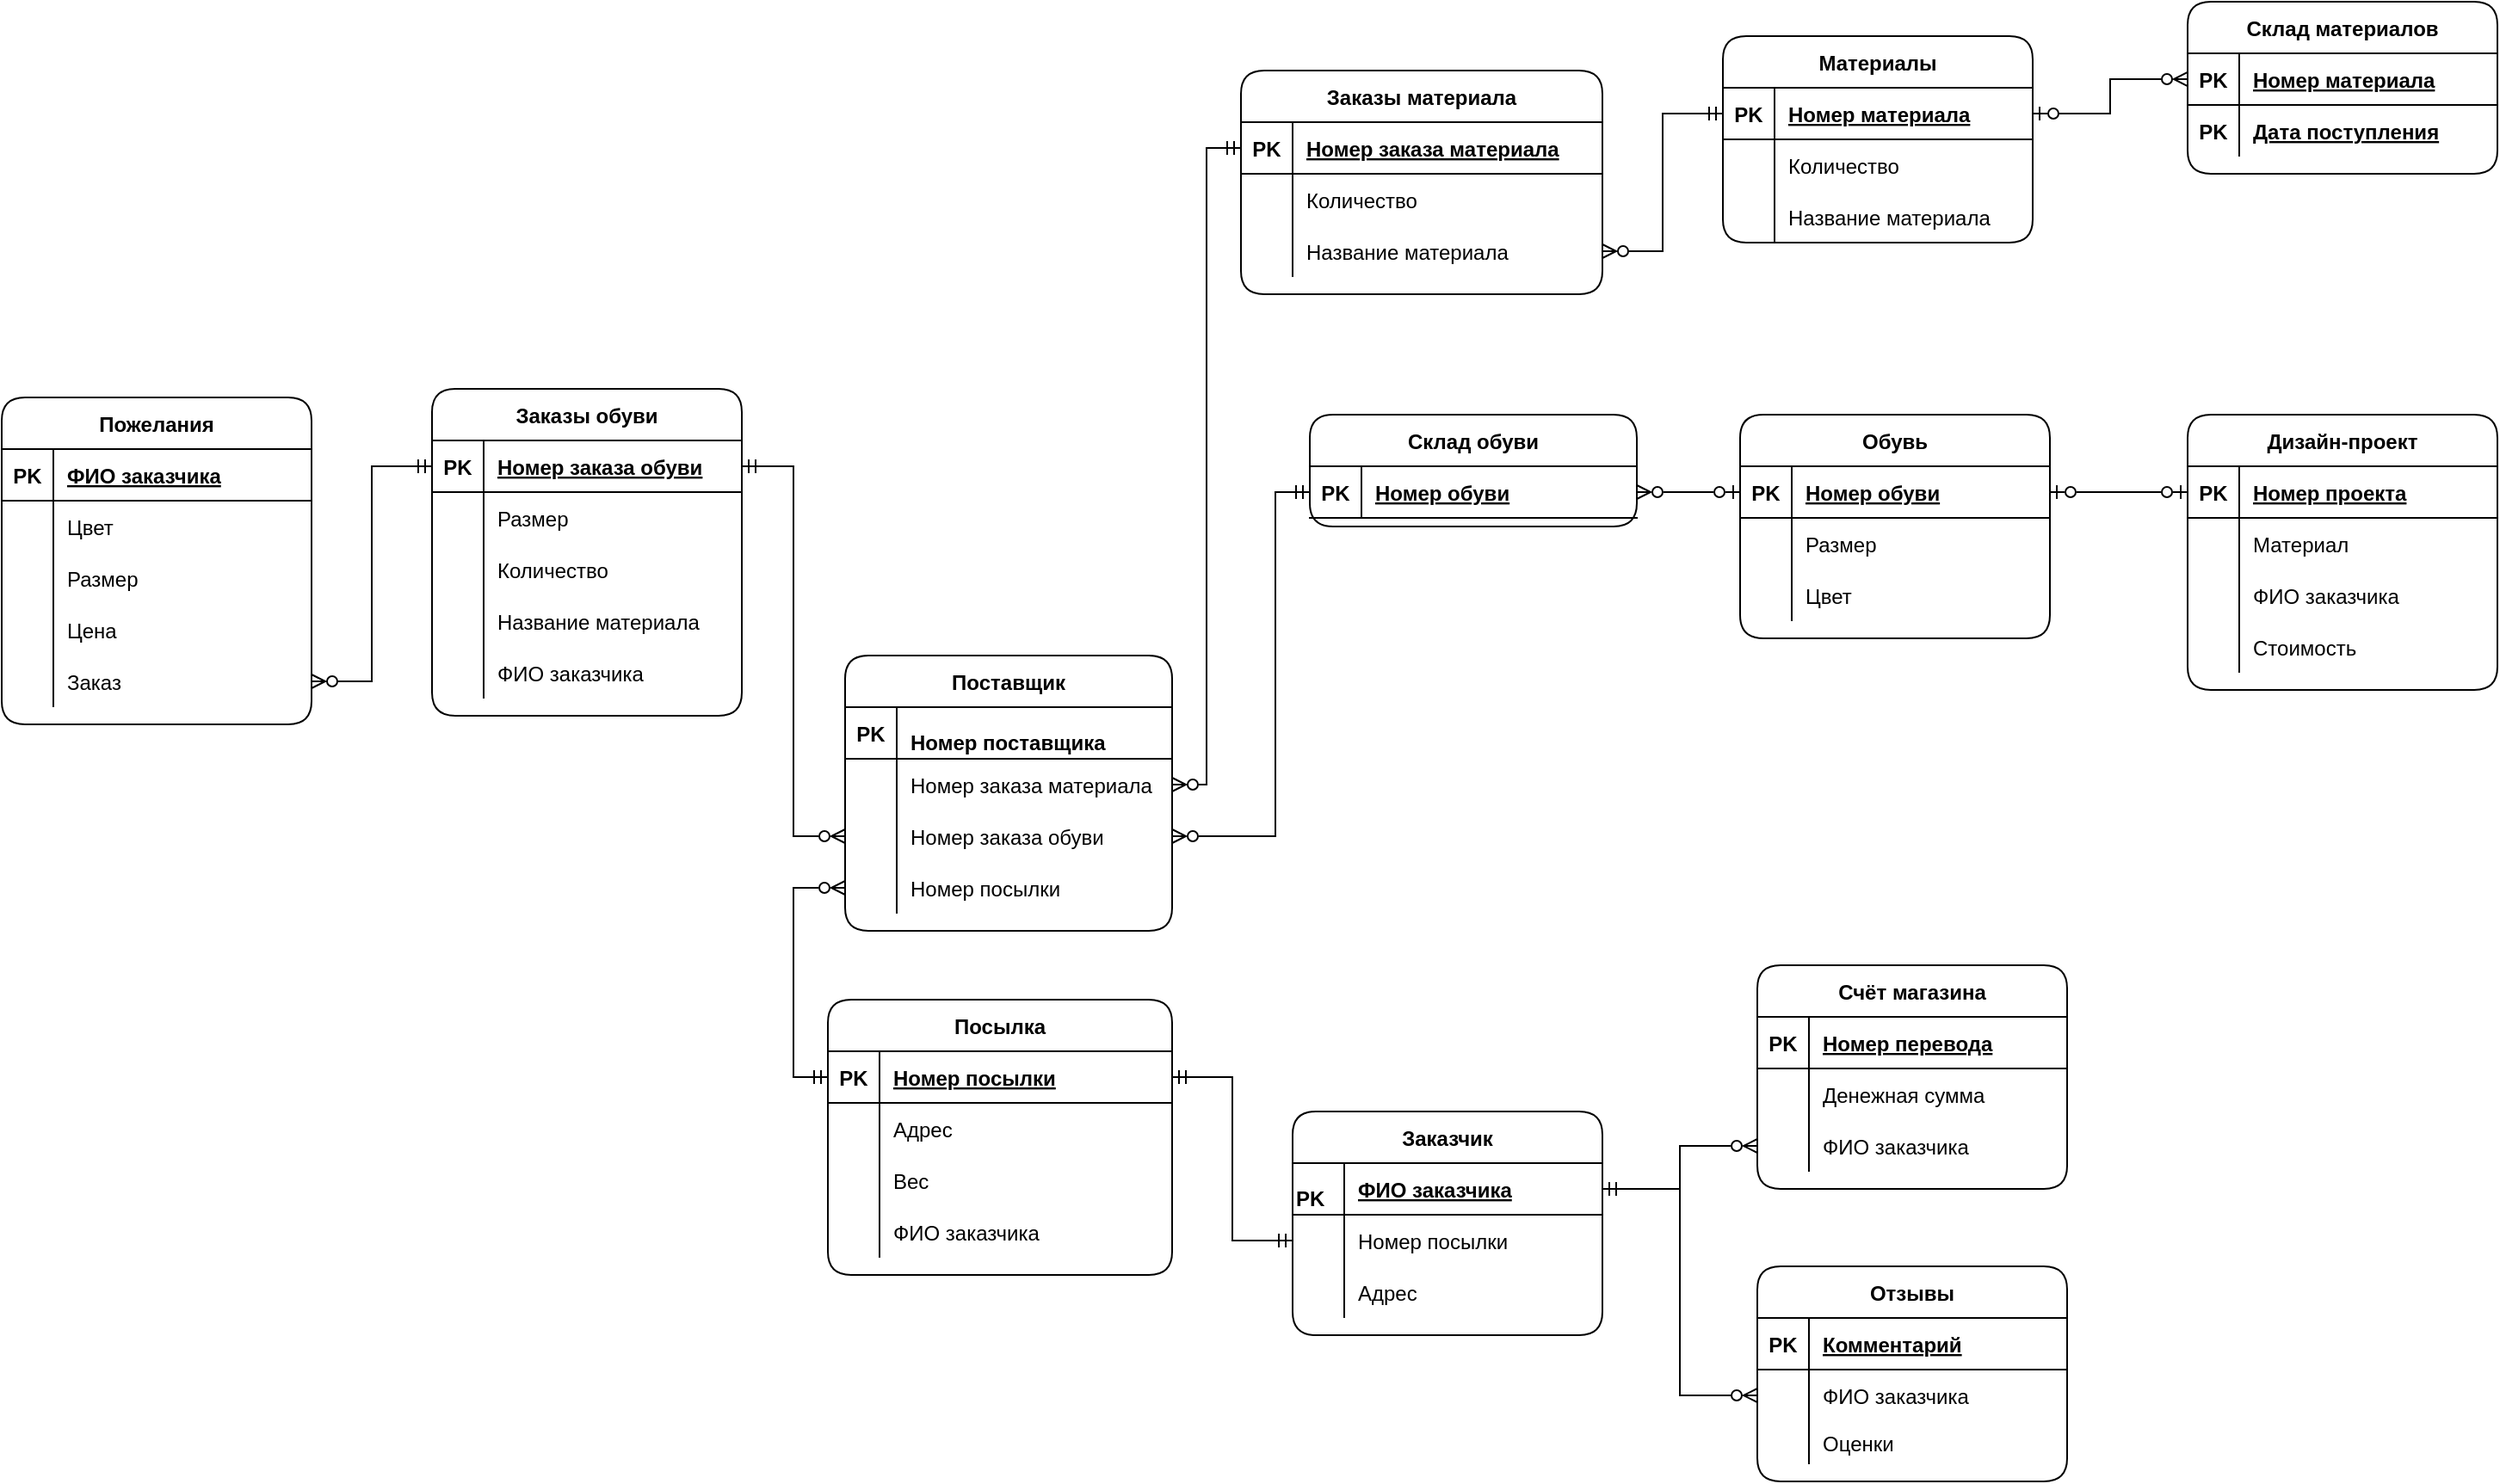 <mxfile version="15.7.4" type="github">
  <diagram id="2_hyimMtqdqwmG2e8jux" name="Page-1">
    <mxGraphModel dx="1912" dy="1047" grid="1" gridSize="10" guides="1" tooltips="1" connect="1" arrows="1" fold="1" page="1" pageScale="1" pageWidth="827" pageHeight="1169" math="0" shadow="0">
      <root>
        <mxCell id="0" />
        <mxCell id="1" parent="0" />
        <mxCell id="S8fBrJQ1_J5D7lt-XOQz-13" value="Заказы обуви" style="shape=table;startSize=30;container=1;collapsible=1;childLayout=tableLayout;fixedRows=1;rowLines=0;fontStyle=1;align=center;resizeLast=1;rounded=1;" parent="1" vertex="1">
          <mxGeometry x="-300" y="325" width="180" height="190" as="geometry" />
        </mxCell>
        <mxCell id="S8fBrJQ1_J5D7lt-XOQz-14" value="" style="shape=partialRectangle;collapsible=0;dropTarget=0;pointerEvents=0;fillColor=none;top=0;left=0;bottom=1;right=0;points=[[0,0.5],[1,0.5]];portConstraint=eastwest;" parent="S8fBrJQ1_J5D7lt-XOQz-13" vertex="1">
          <mxGeometry y="30" width="180" height="30" as="geometry" />
        </mxCell>
        <mxCell id="S8fBrJQ1_J5D7lt-XOQz-15" value="PK" style="shape=partialRectangle;connectable=0;fillColor=none;top=0;left=0;bottom=0;right=0;fontStyle=1;overflow=hidden;" parent="S8fBrJQ1_J5D7lt-XOQz-14" vertex="1">
          <mxGeometry width="30" height="30" as="geometry">
            <mxRectangle width="30" height="30" as="alternateBounds" />
          </mxGeometry>
        </mxCell>
        <mxCell id="S8fBrJQ1_J5D7lt-XOQz-16" value="Номер заказа обуви" style="shape=partialRectangle;connectable=0;fillColor=none;top=0;left=0;bottom=0;right=0;align=left;spacingLeft=6;fontStyle=5;overflow=hidden;" parent="S8fBrJQ1_J5D7lt-XOQz-14" vertex="1">
          <mxGeometry x="30" width="150" height="30" as="geometry">
            <mxRectangle width="150" height="30" as="alternateBounds" />
          </mxGeometry>
        </mxCell>
        <mxCell id="S8fBrJQ1_J5D7lt-XOQz-17" value="" style="shape=partialRectangle;collapsible=0;dropTarget=0;pointerEvents=0;fillColor=none;top=0;left=0;bottom=0;right=0;points=[[0,0.5],[1,0.5]];portConstraint=eastwest;" parent="S8fBrJQ1_J5D7lt-XOQz-13" vertex="1">
          <mxGeometry y="60" width="180" height="30" as="geometry" />
        </mxCell>
        <mxCell id="S8fBrJQ1_J5D7lt-XOQz-18" value="" style="shape=partialRectangle;connectable=0;fillColor=none;top=0;left=0;bottom=0;right=0;editable=1;overflow=hidden;" parent="S8fBrJQ1_J5D7lt-XOQz-17" vertex="1">
          <mxGeometry width="30" height="30" as="geometry">
            <mxRectangle width="30" height="30" as="alternateBounds" />
          </mxGeometry>
        </mxCell>
        <mxCell id="S8fBrJQ1_J5D7lt-XOQz-19" value="Размер" style="shape=partialRectangle;connectable=0;fillColor=none;top=0;left=0;bottom=0;right=0;align=left;spacingLeft=6;overflow=hidden;" parent="S8fBrJQ1_J5D7lt-XOQz-17" vertex="1">
          <mxGeometry x="30" width="150" height="30" as="geometry">
            <mxRectangle width="150" height="30" as="alternateBounds" />
          </mxGeometry>
        </mxCell>
        <mxCell id="S8fBrJQ1_J5D7lt-XOQz-20" value="" style="shape=partialRectangle;collapsible=0;dropTarget=0;pointerEvents=0;fillColor=none;top=0;left=0;bottom=0;right=0;points=[[0,0.5],[1,0.5]];portConstraint=eastwest;" parent="S8fBrJQ1_J5D7lt-XOQz-13" vertex="1">
          <mxGeometry y="90" width="180" height="30" as="geometry" />
        </mxCell>
        <mxCell id="S8fBrJQ1_J5D7lt-XOQz-21" value="" style="shape=partialRectangle;connectable=0;fillColor=none;top=0;left=0;bottom=0;right=0;editable=1;overflow=hidden;" parent="S8fBrJQ1_J5D7lt-XOQz-20" vertex="1">
          <mxGeometry width="30" height="30" as="geometry">
            <mxRectangle width="30" height="30" as="alternateBounds" />
          </mxGeometry>
        </mxCell>
        <mxCell id="S8fBrJQ1_J5D7lt-XOQz-22" value="Количество" style="shape=partialRectangle;connectable=0;fillColor=none;top=0;left=0;bottom=0;right=0;align=left;spacingLeft=6;overflow=hidden;" parent="S8fBrJQ1_J5D7lt-XOQz-20" vertex="1">
          <mxGeometry x="30" width="150" height="30" as="geometry">
            <mxRectangle width="150" height="30" as="alternateBounds" />
          </mxGeometry>
        </mxCell>
        <mxCell id="S8fBrJQ1_J5D7lt-XOQz-23" value="" style="shape=partialRectangle;collapsible=0;dropTarget=0;pointerEvents=0;fillColor=none;top=0;left=0;bottom=0;right=0;points=[[0,0.5],[1,0.5]];portConstraint=eastwest;" parent="S8fBrJQ1_J5D7lt-XOQz-13" vertex="1">
          <mxGeometry y="120" width="180" height="30" as="geometry" />
        </mxCell>
        <mxCell id="S8fBrJQ1_J5D7lt-XOQz-24" value="" style="shape=partialRectangle;connectable=0;fillColor=none;top=0;left=0;bottom=0;right=0;editable=1;overflow=hidden;" parent="S8fBrJQ1_J5D7lt-XOQz-23" vertex="1">
          <mxGeometry width="30" height="30" as="geometry">
            <mxRectangle width="30" height="30" as="alternateBounds" />
          </mxGeometry>
        </mxCell>
        <mxCell id="S8fBrJQ1_J5D7lt-XOQz-25" value="Название материала" style="shape=partialRectangle;connectable=0;fillColor=none;top=0;left=0;bottom=0;right=0;align=left;spacingLeft=6;overflow=hidden;" parent="S8fBrJQ1_J5D7lt-XOQz-23" vertex="1">
          <mxGeometry x="30" width="150" height="30" as="geometry">
            <mxRectangle width="150" height="30" as="alternateBounds" />
          </mxGeometry>
        </mxCell>
        <mxCell id="B98eK5s1FCZRmEkdKLVK-23" style="shape=partialRectangle;collapsible=0;dropTarget=0;pointerEvents=0;fillColor=none;top=0;left=0;bottom=0;right=0;points=[[0,0.5],[1,0.5]];portConstraint=eastwest;" parent="S8fBrJQ1_J5D7lt-XOQz-13" vertex="1">
          <mxGeometry y="150" width="180" height="30" as="geometry" />
        </mxCell>
        <mxCell id="B98eK5s1FCZRmEkdKLVK-24" style="shape=partialRectangle;connectable=0;fillColor=none;top=0;left=0;bottom=0;right=0;editable=1;overflow=hidden;" parent="B98eK5s1FCZRmEkdKLVK-23" vertex="1">
          <mxGeometry width="30" height="30" as="geometry">
            <mxRectangle width="30" height="30" as="alternateBounds" />
          </mxGeometry>
        </mxCell>
        <mxCell id="B98eK5s1FCZRmEkdKLVK-25" value="ФИО заказчика" style="shape=partialRectangle;connectable=0;fillColor=none;top=0;left=0;bottom=0;right=0;align=left;spacingLeft=6;overflow=hidden;" parent="B98eK5s1FCZRmEkdKLVK-23" vertex="1">
          <mxGeometry x="30" width="150" height="30" as="geometry">
            <mxRectangle width="150" height="30" as="alternateBounds" />
          </mxGeometry>
        </mxCell>
        <mxCell id="S8fBrJQ1_J5D7lt-XOQz-26" value="Заказы материала" style="shape=table;startSize=30;container=1;collapsible=1;childLayout=tableLayout;fixedRows=1;rowLines=0;fontStyle=1;align=center;resizeLast=1;rounded=1;" parent="1" vertex="1">
          <mxGeometry x="170" y="140" width="210" height="130" as="geometry" />
        </mxCell>
        <mxCell id="S8fBrJQ1_J5D7lt-XOQz-27" value="" style="shape=partialRectangle;collapsible=0;dropTarget=0;pointerEvents=0;fillColor=none;top=0;left=0;bottom=1;right=0;points=[[0,0.5],[1,0.5]];portConstraint=eastwest;" parent="S8fBrJQ1_J5D7lt-XOQz-26" vertex="1">
          <mxGeometry y="30" width="210" height="30" as="geometry" />
        </mxCell>
        <mxCell id="S8fBrJQ1_J5D7lt-XOQz-28" value="PK" style="shape=partialRectangle;connectable=0;fillColor=none;top=0;left=0;bottom=0;right=0;fontStyle=1;overflow=hidden;" parent="S8fBrJQ1_J5D7lt-XOQz-27" vertex="1">
          <mxGeometry width="30" height="30" as="geometry">
            <mxRectangle width="30" height="30" as="alternateBounds" />
          </mxGeometry>
        </mxCell>
        <mxCell id="S8fBrJQ1_J5D7lt-XOQz-29" value="Номер заказа материала" style="shape=partialRectangle;connectable=0;fillColor=none;top=0;left=0;bottom=0;right=0;align=left;spacingLeft=6;fontStyle=5;overflow=hidden;" parent="S8fBrJQ1_J5D7lt-XOQz-27" vertex="1">
          <mxGeometry x="30" width="180" height="30" as="geometry">
            <mxRectangle width="180" height="30" as="alternateBounds" />
          </mxGeometry>
        </mxCell>
        <mxCell id="S8fBrJQ1_J5D7lt-XOQz-30" value="" style="shape=partialRectangle;collapsible=0;dropTarget=0;pointerEvents=0;fillColor=none;top=0;left=0;bottom=0;right=0;points=[[0,0.5],[1,0.5]];portConstraint=eastwest;" parent="S8fBrJQ1_J5D7lt-XOQz-26" vertex="1">
          <mxGeometry y="60" width="210" height="30" as="geometry" />
        </mxCell>
        <mxCell id="S8fBrJQ1_J5D7lt-XOQz-31" value="" style="shape=partialRectangle;connectable=0;fillColor=none;top=0;left=0;bottom=0;right=0;editable=1;overflow=hidden;" parent="S8fBrJQ1_J5D7lt-XOQz-30" vertex="1">
          <mxGeometry width="30" height="30" as="geometry">
            <mxRectangle width="30" height="30" as="alternateBounds" />
          </mxGeometry>
        </mxCell>
        <mxCell id="S8fBrJQ1_J5D7lt-XOQz-32" value="Количество" style="shape=partialRectangle;connectable=0;fillColor=none;top=0;left=0;bottom=0;right=0;align=left;spacingLeft=6;overflow=hidden;" parent="S8fBrJQ1_J5D7lt-XOQz-30" vertex="1">
          <mxGeometry x="30" width="180" height="30" as="geometry">
            <mxRectangle width="180" height="30" as="alternateBounds" />
          </mxGeometry>
        </mxCell>
        <mxCell id="B98eK5s1FCZRmEkdKLVK-4" style="shape=partialRectangle;collapsible=0;dropTarget=0;pointerEvents=0;fillColor=none;top=0;left=0;bottom=0;right=0;points=[[0,0.5],[1,0.5]];portConstraint=eastwest;" parent="S8fBrJQ1_J5D7lt-XOQz-26" vertex="1">
          <mxGeometry y="90" width="210" height="30" as="geometry" />
        </mxCell>
        <mxCell id="B98eK5s1FCZRmEkdKLVK-5" style="shape=partialRectangle;connectable=0;fillColor=none;top=0;left=0;bottom=0;right=0;editable=1;overflow=hidden;" parent="B98eK5s1FCZRmEkdKLVK-4" vertex="1">
          <mxGeometry width="30" height="30" as="geometry">
            <mxRectangle width="30" height="30" as="alternateBounds" />
          </mxGeometry>
        </mxCell>
        <mxCell id="B98eK5s1FCZRmEkdKLVK-6" value="Название материала" style="shape=partialRectangle;connectable=0;fillColor=none;top=0;left=0;bottom=0;right=0;align=left;spacingLeft=6;overflow=hidden;" parent="B98eK5s1FCZRmEkdKLVK-4" vertex="1">
          <mxGeometry x="30" width="180" height="30" as="geometry">
            <mxRectangle width="180" height="30" as="alternateBounds" />
          </mxGeometry>
        </mxCell>
        <mxCell id="S8fBrJQ1_J5D7lt-XOQz-39" value="Пожелания" style="shape=table;startSize=30;container=1;collapsible=1;childLayout=tableLayout;fixedRows=1;rowLines=0;fontStyle=1;align=center;resizeLast=1;rounded=1;" parent="1" vertex="1">
          <mxGeometry x="-550" y="330" width="180" height="190" as="geometry" />
        </mxCell>
        <mxCell id="S8fBrJQ1_J5D7lt-XOQz-40" value="" style="shape=partialRectangle;collapsible=0;dropTarget=0;pointerEvents=0;fillColor=none;top=0;left=0;bottom=1;right=0;points=[[0,0.5],[1,0.5]];portConstraint=eastwest;" parent="S8fBrJQ1_J5D7lt-XOQz-39" vertex="1">
          <mxGeometry y="30" width="180" height="30" as="geometry" />
        </mxCell>
        <mxCell id="S8fBrJQ1_J5D7lt-XOQz-41" value="PK" style="shape=partialRectangle;connectable=0;fillColor=none;top=0;left=0;bottom=0;right=0;fontStyle=1;overflow=hidden;" parent="S8fBrJQ1_J5D7lt-XOQz-40" vertex="1">
          <mxGeometry width="30" height="30" as="geometry">
            <mxRectangle width="30" height="30" as="alternateBounds" />
          </mxGeometry>
        </mxCell>
        <mxCell id="S8fBrJQ1_J5D7lt-XOQz-42" value="ФИО заказчика" style="shape=partialRectangle;connectable=0;fillColor=none;top=0;left=0;bottom=0;right=0;align=left;spacingLeft=6;fontStyle=5;overflow=hidden;" parent="S8fBrJQ1_J5D7lt-XOQz-40" vertex="1">
          <mxGeometry x="30" width="150" height="30" as="geometry">
            <mxRectangle width="150" height="30" as="alternateBounds" />
          </mxGeometry>
        </mxCell>
        <mxCell id="S8fBrJQ1_J5D7lt-XOQz-43" value="" style="shape=partialRectangle;collapsible=0;dropTarget=0;pointerEvents=0;fillColor=none;top=0;left=0;bottom=0;right=0;points=[[0,0.5],[1,0.5]];portConstraint=eastwest;" parent="S8fBrJQ1_J5D7lt-XOQz-39" vertex="1">
          <mxGeometry y="60" width="180" height="30" as="geometry" />
        </mxCell>
        <mxCell id="S8fBrJQ1_J5D7lt-XOQz-44" value="" style="shape=partialRectangle;connectable=0;fillColor=none;top=0;left=0;bottom=0;right=0;editable=1;overflow=hidden;" parent="S8fBrJQ1_J5D7lt-XOQz-43" vertex="1">
          <mxGeometry width="30" height="30" as="geometry">
            <mxRectangle width="30" height="30" as="alternateBounds" />
          </mxGeometry>
        </mxCell>
        <mxCell id="S8fBrJQ1_J5D7lt-XOQz-45" value="Цвет" style="shape=partialRectangle;connectable=0;fillColor=none;top=0;left=0;bottom=0;right=0;align=left;spacingLeft=6;overflow=hidden;" parent="S8fBrJQ1_J5D7lt-XOQz-43" vertex="1">
          <mxGeometry x="30" width="150" height="30" as="geometry">
            <mxRectangle width="150" height="30" as="alternateBounds" />
          </mxGeometry>
        </mxCell>
        <mxCell id="S8fBrJQ1_J5D7lt-XOQz-46" value="" style="shape=partialRectangle;collapsible=0;dropTarget=0;pointerEvents=0;fillColor=none;top=0;left=0;bottom=0;right=0;points=[[0,0.5],[1,0.5]];portConstraint=eastwest;" parent="S8fBrJQ1_J5D7lt-XOQz-39" vertex="1">
          <mxGeometry y="90" width="180" height="30" as="geometry" />
        </mxCell>
        <mxCell id="S8fBrJQ1_J5D7lt-XOQz-47" value="" style="shape=partialRectangle;connectable=0;fillColor=none;top=0;left=0;bottom=0;right=0;editable=1;overflow=hidden;" parent="S8fBrJQ1_J5D7lt-XOQz-46" vertex="1">
          <mxGeometry width="30" height="30" as="geometry">
            <mxRectangle width="30" height="30" as="alternateBounds" />
          </mxGeometry>
        </mxCell>
        <mxCell id="S8fBrJQ1_J5D7lt-XOQz-48" value="Размер" style="shape=partialRectangle;connectable=0;fillColor=none;top=0;left=0;bottom=0;right=0;align=left;spacingLeft=6;overflow=hidden;" parent="S8fBrJQ1_J5D7lt-XOQz-46" vertex="1">
          <mxGeometry x="30" width="150" height="30" as="geometry">
            <mxRectangle width="150" height="30" as="alternateBounds" />
          </mxGeometry>
        </mxCell>
        <mxCell id="S8fBrJQ1_J5D7lt-XOQz-49" value="" style="shape=partialRectangle;collapsible=0;dropTarget=0;pointerEvents=0;fillColor=none;top=0;left=0;bottom=0;right=0;points=[[0,0.5],[1,0.5]];portConstraint=eastwest;" parent="S8fBrJQ1_J5D7lt-XOQz-39" vertex="1">
          <mxGeometry y="120" width="180" height="30" as="geometry" />
        </mxCell>
        <mxCell id="S8fBrJQ1_J5D7lt-XOQz-50" value="" style="shape=partialRectangle;connectable=0;fillColor=none;top=0;left=0;bottom=0;right=0;editable=1;overflow=hidden;" parent="S8fBrJQ1_J5D7lt-XOQz-49" vertex="1">
          <mxGeometry width="30" height="30" as="geometry">
            <mxRectangle width="30" height="30" as="alternateBounds" />
          </mxGeometry>
        </mxCell>
        <mxCell id="S8fBrJQ1_J5D7lt-XOQz-51" value="Цена" style="shape=partialRectangle;connectable=0;fillColor=none;top=0;left=0;bottom=0;right=0;align=left;spacingLeft=6;overflow=hidden;" parent="S8fBrJQ1_J5D7lt-XOQz-49" vertex="1">
          <mxGeometry x="30" width="150" height="30" as="geometry">
            <mxRectangle width="150" height="30" as="alternateBounds" />
          </mxGeometry>
        </mxCell>
        <mxCell id="terdgpksTWlrQzj6vECr-2" value="" style="shape=partialRectangle;collapsible=0;dropTarget=0;pointerEvents=0;fillColor=none;top=0;left=0;bottom=0;right=0;points=[[0,0.5],[1,0.5]];portConstraint=eastwest;" parent="S8fBrJQ1_J5D7lt-XOQz-39" vertex="1">
          <mxGeometry y="150" width="180" height="30" as="geometry" />
        </mxCell>
        <mxCell id="terdgpksTWlrQzj6vECr-3" value="" style="shape=partialRectangle;connectable=0;fillColor=none;top=0;left=0;bottom=0;right=0;editable=1;overflow=hidden;" parent="terdgpksTWlrQzj6vECr-2" vertex="1">
          <mxGeometry width="30" height="30" as="geometry">
            <mxRectangle width="30" height="30" as="alternateBounds" />
          </mxGeometry>
        </mxCell>
        <mxCell id="terdgpksTWlrQzj6vECr-4" value="Заказ" style="shape=partialRectangle;connectable=0;fillColor=none;top=0;left=0;bottom=0;right=0;align=left;spacingLeft=6;overflow=hidden;" parent="terdgpksTWlrQzj6vECr-2" vertex="1">
          <mxGeometry x="30" width="150" height="30" as="geometry">
            <mxRectangle width="150" height="30" as="alternateBounds" />
          </mxGeometry>
        </mxCell>
        <mxCell id="S8fBrJQ1_J5D7lt-XOQz-52" value="Материалы" style="shape=table;startSize=30;container=1;collapsible=1;childLayout=tableLayout;fixedRows=1;rowLines=0;fontStyle=1;align=center;resizeLast=1;rounded=1;" parent="1" vertex="1">
          <mxGeometry x="450" y="120" width="180" height="120" as="geometry" />
        </mxCell>
        <mxCell id="S8fBrJQ1_J5D7lt-XOQz-53" value="" style="shape=partialRectangle;collapsible=0;dropTarget=0;pointerEvents=0;fillColor=none;top=0;left=0;bottom=1;right=0;points=[[0,0.5],[1,0.5]];portConstraint=eastwest;" parent="S8fBrJQ1_J5D7lt-XOQz-52" vertex="1">
          <mxGeometry y="30" width="180" height="30" as="geometry" />
        </mxCell>
        <mxCell id="S8fBrJQ1_J5D7lt-XOQz-54" value="PK" style="shape=partialRectangle;connectable=0;fillColor=none;top=0;left=0;bottom=0;right=0;fontStyle=1;overflow=hidden;" parent="S8fBrJQ1_J5D7lt-XOQz-53" vertex="1">
          <mxGeometry width="30" height="30" as="geometry">
            <mxRectangle width="30" height="30" as="alternateBounds" />
          </mxGeometry>
        </mxCell>
        <mxCell id="S8fBrJQ1_J5D7lt-XOQz-55" value="Номер материала" style="shape=partialRectangle;connectable=0;fillColor=none;top=0;left=0;bottom=0;right=0;align=left;spacingLeft=6;fontStyle=5;overflow=hidden;" parent="S8fBrJQ1_J5D7lt-XOQz-53" vertex="1">
          <mxGeometry x="30" width="150" height="30" as="geometry">
            <mxRectangle width="150" height="30" as="alternateBounds" />
          </mxGeometry>
        </mxCell>
        <mxCell id="S8fBrJQ1_J5D7lt-XOQz-56" value="" style="shape=partialRectangle;collapsible=0;dropTarget=0;pointerEvents=0;fillColor=none;top=0;left=0;bottom=0;right=0;points=[[0,0.5],[1,0.5]];portConstraint=eastwest;" parent="S8fBrJQ1_J5D7lt-XOQz-52" vertex="1">
          <mxGeometry y="60" width="180" height="30" as="geometry" />
        </mxCell>
        <mxCell id="S8fBrJQ1_J5D7lt-XOQz-57" value="" style="shape=partialRectangle;connectable=0;fillColor=none;top=0;left=0;bottom=0;right=0;editable=1;overflow=hidden;" parent="S8fBrJQ1_J5D7lt-XOQz-56" vertex="1">
          <mxGeometry width="30" height="30" as="geometry">
            <mxRectangle width="30" height="30" as="alternateBounds" />
          </mxGeometry>
        </mxCell>
        <mxCell id="S8fBrJQ1_J5D7lt-XOQz-58" value="Количество" style="shape=partialRectangle;connectable=0;fillColor=none;top=0;left=0;bottom=0;right=0;align=left;spacingLeft=6;overflow=hidden;" parent="S8fBrJQ1_J5D7lt-XOQz-56" vertex="1">
          <mxGeometry x="30" width="150" height="30" as="geometry">
            <mxRectangle width="150" height="30" as="alternateBounds" />
          </mxGeometry>
        </mxCell>
        <mxCell id="Mz_v_Fxbh1DbVO2mHfEn-48" style="shape=partialRectangle;collapsible=0;dropTarget=0;pointerEvents=0;fillColor=none;top=0;left=0;bottom=0;right=0;points=[[0,0.5],[1,0.5]];portConstraint=eastwest;" vertex="1" parent="S8fBrJQ1_J5D7lt-XOQz-52">
          <mxGeometry y="90" width="180" height="30" as="geometry" />
        </mxCell>
        <mxCell id="Mz_v_Fxbh1DbVO2mHfEn-49" style="shape=partialRectangle;connectable=0;fillColor=none;top=0;left=0;bottom=0;right=0;editable=1;overflow=hidden;" vertex="1" parent="Mz_v_Fxbh1DbVO2mHfEn-48">
          <mxGeometry width="30" height="30" as="geometry">
            <mxRectangle width="30" height="30" as="alternateBounds" />
          </mxGeometry>
        </mxCell>
        <mxCell id="Mz_v_Fxbh1DbVO2mHfEn-50" value="Название материала" style="shape=partialRectangle;connectable=0;fillColor=none;top=0;left=0;bottom=0;right=0;align=left;spacingLeft=6;overflow=hidden;" vertex="1" parent="Mz_v_Fxbh1DbVO2mHfEn-48">
          <mxGeometry x="30" width="150" height="30" as="geometry">
            <mxRectangle width="150" height="30" as="alternateBounds" />
          </mxGeometry>
        </mxCell>
        <mxCell id="S8fBrJQ1_J5D7lt-XOQz-62" value="" style="shape=partialRectangle;collapsible=0;dropTarget=0;pointerEvents=0;fillColor=none;top=0;left=0;bottom=0;right=0;points=[[0,0.5],[1,0.5]];portConstraint=eastwest;" parent="S8fBrJQ1_J5D7lt-XOQz-52" vertex="1">
          <mxGeometry y="120" width="180" as="geometry" />
        </mxCell>
        <mxCell id="S8fBrJQ1_J5D7lt-XOQz-63" value="" style="shape=partialRectangle;connectable=0;fillColor=none;top=0;left=0;bottom=0;right=0;editable=1;overflow=hidden;" parent="S8fBrJQ1_J5D7lt-XOQz-62" vertex="1">
          <mxGeometry width="30" as="geometry">
            <mxRectangle width="30" as="alternateBounds" />
          </mxGeometry>
        </mxCell>
        <mxCell id="S8fBrJQ1_J5D7lt-XOQz-64" value="" style="shape=partialRectangle;connectable=0;fillColor=none;top=0;left=0;bottom=0;right=0;align=left;spacingLeft=6;overflow=hidden;" parent="S8fBrJQ1_J5D7lt-XOQz-62" vertex="1">
          <mxGeometry x="30" width="150" as="geometry">
            <mxRectangle width="150" as="alternateBounds" />
          </mxGeometry>
        </mxCell>
        <mxCell id="Mz_v_Fxbh1DbVO2mHfEn-45" style="shape=partialRectangle;collapsible=0;dropTarget=0;pointerEvents=0;fillColor=none;top=0;left=0;bottom=0;right=0;points=[[0,0.5],[1,0.5]];portConstraint=eastwest;" vertex="1" parent="S8fBrJQ1_J5D7lt-XOQz-52">
          <mxGeometry y="120" width="180" as="geometry" />
        </mxCell>
        <mxCell id="Mz_v_Fxbh1DbVO2mHfEn-46" style="shape=partialRectangle;connectable=0;fillColor=none;top=0;left=0;bottom=0;right=0;editable=1;overflow=hidden;" vertex="1" parent="Mz_v_Fxbh1DbVO2mHfEn-45">
          <mxGeometry width="30" as="geometry">
            <mxRectangle width="30" as="alternateBounds" />
          </mxGeometry>
        </mxCell>
        <mxCell id="Mz_v_Fxbh1DbVO2mHfEn-47" style="shape=partialRectangle;connectable=0;fillColor=none;top=0;left=0;bottom=0;right=0;align=left;spacingLeft=6;overflow=hidden;" vertex="1" parent="Mz_v_Fxbh1DbVO2mHfEn-45">
          <mxGeometry x="30" width="150" as="geometry">
            <mxRectangle width="150" as="alternateBounds" />
          </mxGeometry>
        </mxCell>
        <mxCell id="S8fBrJQ1_J5D7lt-XOQz-65" value="Отзывы" style="shape=table;startSize=30;container=1;collapsible=1;childLayout=tableLayout;fixedRows=1;rowLines=0;fontStyle=1;align=center;resizeLast=1;rounded=1;" parent="1" vertex="1">
          <mxGeometry x="470" y="835" width="180" height="125" as="geometry" />
        </mxCell>
        <mxCell id="S8fBrJQ1_J5D7lt-XOQz-66" value="" style="shape=partialRectangle;collapsible=0;dropTarget=0;pointerEvents=0;fillColor=none;top=0;left=0;bottom=1;right=0;points=[[0,0.5],[1,0.5]];portConstraint=eastwest;" parent="S8fBrJQ1_J5D7lt-XOQz-65" vertex="1">
          <mxGeometry y="30" width="180" height="30" as="geometry" />
        </mxCell>
        <mxCell id="S8fBrJQ1_J5D7lt-XOQz-67" value="PK" style="shape=partialRectangle;connectable=0;fillColor=none;top=0;left=0;bottom=0;right=0;fontStyle=1;overflow=hidden;" parent="S8fBrJQ1_J5D7lt-XOQz-66" vertex="1">
          <mxGeometry width="30" height="30" as="geometry">
            <mxRectangle width="30" height="30" as="alternateBounds" />
          </mxGeometry>
        </mxCell>
        <mxCell id="S8fBrJQ1_J5D7lt-XOQz-68" value="Комментарий" style="shape=partialRectangle;connectable=0;fillColor=none;top=0;left=0;bottom=0;right=0;align=left;spacingLeft=6;fontStyle=5;overflow=hidden;" parent="S8fBrJQ1_J5D7lt-XOQz-66" vertex="1">
          <mxGeometry x="30" width="150" height="30" as="geometry">
            <mxRectangle width="150" height="30" as="alternateBounds" />
          </mxGeometry>
        </mxCell>
        <mxCell id="S8fBrJQ1_J5D7lt-XOQz-69" value="" style="shape=partialRectangle;collapsible=0;dropTarget=0;pointerEvents=0;fillColor=none;top=0;left=0;bottom=0;right=0;points=[[0,0.5],[1,0.5]];portConstraint=eastwest;" parent="S8fBrJQ1_J5D7lt-XOQz-65" vertex="1">
          <mxGeometry y="60" width="180" height="30" as="geometry" />
        </mxCell>
        <mxCell id="S8fBrJQ1_J5D7lt-XOQz-70" value="" style="shape=partialRectangle;connectable=0;fillColor=none;top=0;left=0;bottom=0;right=0;editable=1;overflow=hidden;" parent="S8fBrJQ1_J5D7lt-XOQz-69" vertex="1">
          <mxGeometry width="30" height="30" as="geometry">
            <mxRectangle width="30" height="30" as="alternateBounds" />
          </mxGeometry>
        </mxCell>
        <mxCell id="S8fBrJQ1_J5D7lt-XOQz-71" value="ФИО заказчика" style="shape=partialRectangle;connectable=0;fillColor=none;top=0;left=0;bottom=0;right=0;align=left;spacingLeft=6;overflow=hidden;" parent="S8fBrJQ1_J5D7lt-XOQz-69" vertex="1">
          <mxGeometry x="30" width="150" height="30" as="geometry">
            <mxRectangle width="150" height="30" as="alternateBounds" />
          </mxGeometry>
        </mxCell>
        <mxCell id="S8fBrJQ1_J5D7lt-XOQz-72" value="" style="shape=partialRectangle;collapsible=0;dropTarget=0;pointerEvents=0;fillColor=none;top=0;left=0;bottom=0;right=0;points=[[0,0.5],[1,0.5]];portConstraint=eastwest;" parent="S8fBrJQ1_J5D7lt-XOQz-65" vertex="1">
          <mxGeometry y="90" width="180" height="25" as="geometry" />
        </mxCell>
        <mxCell id="S8fBrJQ1_J5D7lt-XOQz-73" value="" style="shape=partialRectangle;connectable=0;fillColor=none;top=0;left=0;bottom=0;right=0;editable=1;overflow=hidden;" parent="S8fBrJQ1_J5D7lt-XOQz-72" vertex="1">
          <mxGeometry width="30" height="25" as="geometry">
            <mxRectangle width="30" height="25" as="alternateBounds" />
          </mxGeometry>
        </mxCell>
        <mxCell id="S8fBrJQ1_J5D7lt-XOQz-74" value="Оценки" style="shape=partialRectangle;connectable=0;fillColor=none;top=0;left=0;bottom=0;right=0;align=left;spacingLeft=6;overflow=hidden;" parent="S8fBrJQ1_J5D7lt-XOQz-72" vertex="1">
          <mxGeometry x="30" width="150" height="25" as="geometry">
            <mxRectangle width="150" height="25" as="alternateBounds" />
          </mxGeometry>
        </mxCell>
        <mxCell id="S8fBrJQ1_J5D7lt-XOQz-91" value="Счёт магазина" style="shape=table;startSize=30;container=1;collapsible=1;childLayout=tableLayout;fixedRows=1;rowLines=0;fontStyle=1;align=center;resizeLast=1;rounded=1;" parent="1" vertex="1">
          <mxGeometry x="470" y="660" width="180" height="130" as="geometry" />
        </mxCell>
        <mxCell id="S8fBrJQ1_J5D7lt-XOQz-92" value="" style="shape=partialRectangle;collapsible=0;dropTarget=0;pointerEvents=0;fillColor=none;top=0;left=0;bottom=1;right=0;points=[[0,0.5],[1,0.5]];portConstraint=eastwest;" parent="S8fBrJQ1_J5D7lt-XOQz-91" vertex="1">
          <mxGeometry y="30" width="180" height="30" as="geometry" />
        </mxCell>
        <mxCell id="S8fBrJQ1_J5D7lt-XOQz-93" value="PK" style="shape=partialRectangle;connectable=0;fillColor=none;top=0;left=0;bottom=0;right=0;fontStyle=1;overflow=hidden;" parent="S8fBrJQ1_J5D7lt-XOQz-92" vertex="1">
          <mxGeometry width="30" height="30" as="geometry">
            <mxRectangle width="30" height="30" as="alternateBounds" />
          </mxGeometry>
        </mxCell>
        <mxCell id="S8fBrJQ1_J5D7lt-XOQz-94" value="Номер перевода" style="shape=partialRectangle;connectable=0;fillColor=none;top=0;left=0;bottom=0;right=0;align=left;spacingLeft=6;fontStyle=5;overflow=hidden;" parent="S8fBrJQ1_J5D7lt-XOQz-92" vertex="1">
          <mxGeometry x="30" width="150" height="30" as="geometry">
            <mxRectangle width="150" height="30" as="alternateBounds" />
          </mxGeometry>
        </mxCell>
        <mxCell id="S8fBrJQ1_J5D7lt-XOQz-95" value="" style="shape=partialRectangle;collapsible=0;dropTarget=0;pointerEvents=0;fillColor=none;top=0;left=0;bottom=0;right=0;points=[[0,0.5],[1,0.5]];portConstraint=eastwest;" parent="S8fBrJQ1_J5D7lt-XOQz-91" vertex="1">
          <mxGeometry y="60" width="180" height="30" as="geometry" />
        </mxCell>
        <mxCell id="S8fBrJQ1_J5D7lt-XOQz-96" value="" style="shape=partialRectangle;connectable=0;fillColor=none;top=0;left=0;bottom=0;right=0;editable=1;overflow=hidden;" parent="S8fBrJQ1_J5D7lt-XOQz-95" vertex="1">
          <mxGeometry width="30" height="30" as="geometry">
            <mxRectangle width="30" height="30" as="alternateBounds" />
          </mxGeometry>
        </mxCell>
        <mxCell id="S8fBrJQ1_J5D7lt-XOQz-97" value="Денежная сумма" style="shape=partialRectangle;connectable=0;fillColor=none;top=0;left=0;bottom=0;right=0;align=left;spacingLeft=6;overflow=hidden;" parent="S8fBrJQ1_J5D7lt-XOQz-95" vertex="1">
          <mxGeometry x="30" width="150" height="30" as="geometry">
            <mxRectangle width="150" height="30" as="alternateBounds" />
          </mxGeometry>
        </mxCell>
        <mxCell id="S8fBrJQ1_J5D7lt-XOQz-101" value="" style="shape=partialRectangle;collapsible=0;dropTarget=0;pointerEvents=0;fillColor=none;top=0;left=0;bottom=0;right=0;points=[[0,0.5],[1,0.5]];portConstraint=eastwest;" parent="S8fBrJQ1_J5D7lt-XOQz-91" vertex="1">
          <mxGeometry y="90" width="180" height="30" as="geometry" />
        </mxCell>
        <mxCell id="S8fBrJQ1_J5D7lt-XOQz-102" value="" style="shape=partialRectangle;connectable=0;fillColor=none;top=0;left=0;bottom=0;right=0;editable=1;overflow=hidden;" parent="S8fBrJQ1_J5D7lt-XOQz-101" vertex="1">
          <mxGeometry width="30" height="30" as="geometry">
            <mxRectangle width="30" height="30" as="alternateBounds" />
          </mxGeometry>
        </mxCell>
        <mxCell id="S8fBrJQ1_J5D7lt-XOQz-103" value="ФИО заказчика" style="shape=partialRectangle;connectable=0;fillColor=none;top=0;left=0;bottom=0;right=0;align=left;spacingLeft=6;overflow=hidden;" parent="S8fBrJQ1_J5D7lt-XOQz-101" vertex="1">
          <mxGeometry x="30" width="150" height="30" as="geometry">
            <mxRectangle width="150" height="30" as="alternateBounds" />
          </mxGeometry>
        </mxCell>
        <mxCell id="S8fBrJQ1_J5D7lt-XOQz-104" value="Склад обуви" style="shape=table;startSize=30;container=1;collapsible=1;childLayout=tableLayout;fixedRows=1;rowLines=0;fontStyle=1;align=center;resizeLast=1;rounded=1;" parent="1" vertex="1">
          <mxGeometry x="210" y="340" width="190" height="65" as="geometry" />
        </mxCell>
        <mxCell id="S8fBrJQ1_J5D7lt-XOQz-105" value="" style="shape=partialRectangle;collapsible=0;dropTarget=0;pointerEvents=0;fillColor=none;top=0;left=0;bottom=1;right=0;points=[[0,0.5],[1,0.5]];portConstraint=eastwest;" parent="S8fBrJQ1_J5D7lt-XOQz-104" vertex="1">
          <mxGeometry y="30" width="190" height="30" as="geometry" />
        </mxCell>
        <mxCell id="S8fBrJQ1_J5D7lt-XOQz-106" value="PK" style="shape=partialRectangle;connectable=0;fillColor=none;top=0;left=0;bottom=0;right=0;fontStyle=1;overflow=hidden;" parent="S8fBrJQ1_J5D7lt-XOQz-105" vertex="1">
          <mxGeometry width="30" height="30" as="geometry">
            <mxRectangle width="30" height="30" as="alternateBounds" />
          </mxGeometry>
        </mxCell>
        <mxCell id="S8fBrJQ1_J5D7lt-XOQz-107" value="Номер обуви" style="shape=partialRectangle;connectable=0;fillColor=none;top=0;left=0;bottom=0;right=0;align=left;spacingLeft=6;fontStyle=5;overflow=hidden;" parent="S8fBrJQ1_J5D7lt-XOQz-105" vertex="1">
          <mxGeometry x="30" width="160" height="30" as="geometry">
            <mxRectangle width="160" height="30" as="alternateBounds" />
          </mxGeometry>
        </mxCell>
        <mxCell id="S8fBrJQ1_J5D7lt-XOQz-117" value="Посылка" style="shape=table;startSize=30;container=1;collapsible=1;childLayout=tableLayout;fixedRows=1;rowLines=0;fontStyle=1;align=center;resizeLast=1;fillColor=default;swimlaneFillColor=none;perimeterSpacing=0;sketch=0;rounded=1;" parent="1" vertex="1">
          <mxGeometry x="-70" y="680" width="200" height="160" as="geometry" />
        </mxCell>
        <mxCell id="S8fBrJQ1_J5D7lt-XOQz-118" value="" style="shape=partialRectangle;collapsible=0;dropTarget=0;pointerEvents=0;fillColor=none;top=0;left=0;bottom=1;right=0;points=[[0,0.5],[1,0.5]];portConstraint=eastwest;" parent="S8fBrJQ1_J5D7lt-XOQz-117" vertex="1">
          <mxGeometry y="30" width="200" height="30" as="geometry" />
        </mxCell>
        <mxCell id="S8fBrJQ1_J5D7lt-XOQz-119" value="PK" style="shape=partialRectangle;connectable=0;fillColor=none;top=0;left=0;bottom=0;right=0;fontStyle=1;overflow=hidden;" parent="S8fBrJQ1_J5D7lt-XOQz-118" vertex="1">
          <mxGeometry width="30" height="30" as="geometry">
            <mxRectangle width="30" height="30" as="alternateBounds" />
          </mxGeometry>
        </mxCell>
        <mxCell id="S8fBrJQ1_J5D7lt-XOQz-120" value="Номер посылки" style="shape=partialRectangle;connectable=0;fillColor=none;top=0;left=0;bottom=0;right=0;align=left;spacingLeft=6;fontStyle=5;overflow=hidden;" parent="S8fBrJQ1_J5D7lt-XOQz-118" vertex="1">
          <mxGeometry x="30" width="170" height="30" as="geometry">
            <mxRectangle width="170" height="30" as="alternateBounds" />
          </mxGeometry>
        </mxCell>
        <mxCell id="S8fBrJQ1_J5D7lt-XOQz-121" value="" style="shape=partialRectangle;collapsible=0;dropTarget=0;pointerEvents=0;fillColor=none;top=0;left=0;bottom=0;right=0;points=[[0,0.5],[1,0.5]];portConstraint=eastwest;" parent="S8fBrJQ1_J5D7lt-XOQz-117" vertex="1">
          <mxGeometry y="60" width="200" height="30" as="geometry" />
        </mxCell>
        <mxCell id="S8fBrJQ1_J5D7lt-XOQz-122" value="" style="shape=partialRectangle;connectable=0;fillColor=none;top=0;left=0;bottom=0;right=0;editable=1;overflow=hidden;" parent="S8fBrJQ1_J5D7lt-XOQz-121" vertex="1">
          <mxGeometry width="30" height="30" as="geometry">
            <mxRectangle width="30" height="30" as="alternateBounds" />
          </mxGeometry>
        </mxCell>
        <mxCell id="S8fBrJQ1_J5D7lt-XOQz-123" value="Адрес" style="shape=partialRectangle;connectable=0;fillColor=none;top=0;left=0;bottom=0;right=0;align=left;spacingLeft=6;overflow=hidden;" parent="S8fBrJQ1_J5D7lt-XOQz-121" vertex="1">
          <mxGeometry x="30" width="170" height="30" as="geometry">
            <mxRectangle width="170" height="30" as="alternateBounds" />
          </mxGeometry>
        </mxCell>
        <mxCell id="S8fBrJQ1_J5D7lt-XOQz-124" value="" style="shape=partialRectangle;collapsible=0;dropTarget=0;pointerEvents=0;fillColor=none;top=0;left=0;bottom=0;right=0;points=[[0,0.5],[1,0.5]];portConstraint=eastwest;" parent="S8fBrJQ1_J5D7lt-XOQz-117" vertex="1">
          <mxGeometry y="90" width="200" height="30" as="geometry" />
        </mxCell>
        <mxCell id="S8fBrJQ1_J5D7lt-XOQz-125" value="" style="shape=partialRectangle;connectable=0;fillColor=none;top=0;left=0;bottom=0;right=0;editable=1;overflow=hidden;" parent="S8fBrJQ1_J5D7lt-XOQz-124" vertex="1">
          <mxGeometry width="30" height="30" as="geometry">
            <mxRectangle width="30" height="30" as="alternateBounds" />
          </mxGeometry>
        </mxCell>
        <mxCell id="S8fBrJQ1_J5D7lt-XOQz-126" value="Вес" style="shape=partialRectangle;connectable=0;fillColor=none;top=0;left=0;bottom=0;right=0;align=left;spacingLeft=6;overflow=hidden;" parent="S8fBrJQ1_J5D7lt-XOQz-124" vertex="1">
          <mxGeometry x="30" width="170" height="30" as="geometry">
            <mxRectangle width="170" height="30" as="alternateBounds" />
          </mxGeometry>
        </mxCell>
        <mxCell id="S8fBrJQ1_J5D7lt-XOQz-127" value="" style="shape=partialRectangle;collapsible=0;dropTarget=0;pointerEvents=0;fillColor=none;top=0;left=0;bottom=0;right=0;points=[[0,0.5],[1,0.5]];portConstraint=eastwest;" parent="S8fBrJQ1_J5D7lt-XOQz-117" vertex="1">
          <mxGeometry y="120" width="200" height="30" as="geometry" />
        </mxCell>
        <mxCell id="S8fBrJQ1_J5D7lt-XOQz-128" value="" style="shape=partialRectangle;connectable=0;fillColor=none;top=0;left=0;bottom=0;right=0;editable=1;overflow=hidden;" parent="S8fBrJQ1_J5D7lt-XOQz-127" vertex="1">
          <mxGeometry width="30" height="30" as="geometry">
            <mxRectangle width="30" height="30" as="alternateBounds" />
          </mxGeometry>
        </mxCell>
        <mxCell id="S8fBrJQ1_J5D7lt-XOQz-129" value="ФИО заказчика" style="shape=partialRectangle;connectable=0;fillColor=none;top=0;left=0;bottom=0;right=0;align=left;spacingLeft=6;overflow=hidden;" parent="S8fBrJQ1_J5D7lt-XOQz-127" vertex="1">
          <mxGeometry x="30" width="170" height="30" as="geometry">
            <mxRectangle width="170" height="30" as="alternateBounds" />
          </mxGeometry>
        </mxCell>
        <mxCell id="B98eK5s1FCZRmEkdKLVK-8" value="Поставщик" style="shape=table;startSize=30;container=1;collapsible=1;childLayout=tableLayout;fixedRows=1;rowLines=0;fontStyle=1;align=center;resizeLast=1;rounded=1;sketch=0;fillColor=default;gradientColor=none;" parent="1" vertex="1">
          <mxGeometry x="-60" y="480" width="190" height="160.0" as="geometry" />
        </mxCell>
        <mxCell id="B98eK5s1FCZRmEkdKLVK-9" value="" style="shape=partialRectangle;collapsible=0;dropTarget=0;pointerEvents=0;fillColor=none;top=0;left=0;bottom=1;right=0;points=[[0,0.5],[1,0.5]];portConstraint=eastwest;rounded=1;sketch=0;" parent="B98eK5s1FCZRmEkdKLVK-8" vertex="1">
          <mxGeometry y="30" width="190" height="30" as="geometry" />
        </mxCell>
        <mxCell id="B98eK5s1FCZRmEkdKLVK-10" value="PK" style="shape=partialRectangle;connectable=0;fillColor=none;top=0;left=0;bottom=0;right=0;fontStyle=1;overflow=hidden;rounded=1;sketch=0;" parent="B98eK5s1FCZRmEkdKLVK-9" vertex="1">
          <mxGeometry width="30" height="30" as="geometry">
            <mxRectangle width="30" height="30" as="alternateBounds" />
          </mxGeometry>
        </mxCell>
        <mxCell id="B98eK5s1FCZRmEkdKLVK-11" value="Номер поставщика" style="shape=partialRectangle;connectable=0;fillColor=none;top=0;left=0;bottom=0;right=0;align=left;spacingLeft=6;fontStyle=1;overflow=hidden;rounded=1;sketch=0;verticalAlign=bottom;fontColor=#000000;" parent="B98eK5s1FCZRmEkdKLVK-9" vertex="1">
          <mxGeometry x="30" width="160" height="30" as="geometry">
            <mxRectangle width="160" height="30" as="alternateBounds" />
          </mxGeometry>
        </mxCell>
        <mxCell id="B98eK5s1FCZRmEkdKLVK-15" value="" style="shape=partialRectangle;collapsible=0;dropTarget=0;pointerEvents=0;fillColor=none;top=0;left=0;bottom=0;right=0;points=[[0,0.5],[1,0.5]];portConstraint=eastwest;rounded=1;sketch=0;" parent="B98eK5s1FCZRmEkdKLVK-8" vertex="1">
          <mxGeometry y="60" width="190" height="30" as="geometry" />
        </mxCell>
        <mxCell id="B98eK5s1FCZRmEkdKLVK-16" value="" style="shape=partialRectangle;connectable=0;fillColor=none;top=0;left=0;bottom=0;right=0;editable=1;overflow=hidden;rounded=1;sketch=0;" parent="B98eK5s1FCZRmEkdKLVK-15" vertex="1">
          <mxGeometry width="30" height="30" as="geometry">
            <mxRectangle width="30" height="30" as="alternateBounds" />
          </mxGeometry>
        </mxCell>
        <mxCell id="B98eK5s1FCZRmEkdKLVK-17" value="Номер заказа материала" style="shape=partialRectangle;connectable=0;fillColor=none;top=0;left=0;bottom=0;right=0;align=left;spacingLeft=6;overflow=hidden;rounded=1;sketch=0;" parent="B98eK5s1FCZRmEkdKLVK-15" vertex="1">
          <mxGeometry x="30" width="160" height="30" as="geometry">
            <mxRectangle width="160" height="30" as="alternateBounds" />
          </mxGeometry>
        </mxCell>
        <mxCell id="B98eK5s1FCZRmEkdKLVK-12" value="" style="shape=partialRectangle;collapsible=0;dropTarget=0;pointerEvents=0;fillColor=none;top=0;left=0;bottom=0;right=0;points=[[0,0.5],[1,0.5]];portConstraint=eastwest;rounded=1;sketch=0;" parent="B98eK5s1FCZRmEkdKLVK-8" vertex="1">
          <mxGeometry y="90" width="190" height="30" as="geometry" />
        </mxCell>
        <mxCell id="B98eK5s1FCZRmEkdKLVK-13" value="" style="shape=partialRectangle;connectable=0;fillColor=none;top=0;left=0;bottom=0;right=0;editable=1;overflow=hidden;rounded=1;sketch=0;" parent="B98eK5s1FCZRmEkdKLVK-12" vertex="1">
          <mxGeometry width="30" height="30" as="geometry">
            <mxRectangle width="30" height="30" as="alternateBounds" />
          </mxGeometry>
        </mxCell>
        <mxCell id="B98eK5s1FCZRmEkdKLVK-14" value="Номер заказа обуви" style="shape=partialRectangle;connectable=0;fillColor=none;top=0;left=0;bottom=0;right=0;align=left;spacingLeft=6;overflow=hidden;rounded=1;sketch=0;" parent="B98eK5s1FCZRmEkdKLVK-12" vertex="1">
          <mxGeometry x="30" width="160" height="30" as="geometry">
            <mxRectangle width="160" height="30" as="alternateBounds" />
          </mxGeometry>
        </mxCell>
        <mxCell id="B98eK5s1FCZRmEkdKLVK-62" style="shape=partialRectangle;collapsible=0;dropTarget=0;pointerEvents=0;fillColor=none;top=0;left=0;bottom=0;right=0;points=[[0,0.5],[1,0.5]];portConstraint=eastwest;rounded=1;sketch=0;" parent="B98eK5s1FCZRmEkdKLVK-8" vertex="1">
          <mxGeometry y="120" width="190" height="30" as="geometry" />
        </mxCell>
        <mxCell id="B98eK5s1FCZRmEkdKLVK-63" style="shape=partialRectangle;connectable=0;fillColor=none;top=0;left=0;bottom=0;right=0;editable=1;overflow=hidden;rounded=1;sketch=0;" parent="B98eK5s1FCZRmEkdKLVK-62" vertex="1">
          <mxGeometry width="30" height="30" as="geometry">
            <mxRectangle width="30" height="30" as="alternateBounds" />
          </mxGeometry>
        </mxCell>
        <mxCell id="B98eK5s1FCZRmEkdKLVK-64" value="Номер посылки" style="shape=partialRectangle;connectable=0;fillColor=none;top=0;left=0;bottom=0;right=0;align=left;spacingLeft=6;overflow=hidden;rounded=1;sketch=0;" parent="B98eK5s1FCZRmEkdKLVK-62" vertex="1">
          <mxGeometry x="30" width="160" height="30" as="geometry">
            <mxRectangle width="160" height="30" as="alternateBounds" />
          </mxGeometry>
        </mxCell>
        <mxCell id="B98eK5s1FCZRmEkdKLVK-21" style="edgeStyle=orthogonalEdgeStyle;rounded=0;orthogonalLoop=1;jettySize=auto;html=1;exitX=0;exitY=0.5;exitDx=0;exitDy=0;startArrow=ERmandOne;startFill=0;endArrow=ERzeroToMany;endFill=0;" parent="1" source="S8fBrJQ1_J5D7lt-XOQz-105" target="B98eK5s1FCZRmEkdKLVK-12" edge="1">
          <mxGeometry relative="1" as="geometry">
            <Array as="points">
              <mxPoint x="190" y="385" />
              <mxPoint x="190" y="585" />
            </Array>
          </mxGeometry>
        </mxCell>
        <mxCell id="B98eK5s1FCZRmEkdKLVK-22" style="edgeStyle=orthogonalEdgeStyle;rounded=0;orthogonalLoop=1;jettySize=auto;html=1;startArrow=ERmandOne;startFill=0;endArrow=ERzeroToMany;endFill=0;" parent="1" source="S8fBrJQ1_J5D7lt-XOQz-27" target="B98eK5s1FCZRmEkdKLVK-15" edge="1">
          <mxGeometry relative="1" as="geometry" />
        </mxCell>
        <mxCell id="B98eK5s1FCZRmEkdKLVK-26" style="edgeStyle=orthogonalEdgeStyle;rounded=0;orthogonalLoop=1;jettySize=auto;html=1;exitX=0;exitY=0.5;exitDx=0;exitDy=0;startArrow=ERmandOne;startFill=0;endArrow=ERzeroToMany;endFill=0;" parent="1" source="S8fBrJQ1_J5D7lt-XOQz-53" target="B98eK5s1FCZRmEkdKLVK-4" edge="1">
          <mxGeometry relative="1" as="geometry" />
        </mxCell>
        <mxCell id="B98eK5s1FCZRmEkdKLVK-41" style="edgeStyle=orthogonalEdgeStyle;rounded=0;orthogonalLoop=1;jettySize=auto;html=1;exitX=1;exitY=0.5;exitDx=0;exitDy=0;startArrow=ERmandOne;startFill=0;endArrow=ERzeroToMany;endFill=0;" parent="1" source="S8fBrJQ1_J5D7lt-XOQz-14" target="B98eK5s1FCZRmEkdKLVK-12" edge="1">
          <mxGeometry relative="1" as="geometry">
            <mxPoint x="-80" y="555" as="targetPoint" />
          </mxGeometry>
        </mxCell>
        <mxCell id="B98eK5s1FCZRmEkdKLVK-42" value="Заказчик" style="shape=table;startSize=30;container=1;collapsible=1;childLayout=tableLayout;fixedRows=1;rowLines=0;fontStyle=1;align=center;resizeLast=1;rounded=1;sketch=0;fillColor=default;gradientColor=none;" parent="1" vertex="1">
          <mxGeometry x="200" y="745" width="180" height="130" as="geometry" />
        </mxCell>
        <mxCell id="B98eK5s1FCZRmEkdKLVK-43" value="" style="shape=partialRectangle;collapsible=0;dropTarget=0;pointerEvents=0;fillColor=none;top=0;left=0;bottom=1;right=0;points=[[0,0.5],[1,0.5]];portConstraint=eastwest;rounded=1;sketch=0;align=left;verticalAlign=bottom;" parent="B98eK5s1FCZRmEkdKLVK-42" vertex="1">
          <mxGeometry y="30" width="180" height="30" as="geometry" />
        </mxCell>
        <mxCell id="B98eK5s1FCZRmEkdKLVK-44" value="PK" style="shape=partialRectangle;connectable=0;fillColor=none;top=0;left=0;bottom=0;right=0;fontStyle=1;overflow=hidden;rounded=1;sketch=0;align=left;verticalAlign=bottom;" parent="B98eK5s1FCZRmEkdKLVK-43" vertex="1">
          <mxGeometry width="30" height="30" as="geometry">
            <mxRectangle width="30" height="30" as="alternateBounds" />
          </mxGeometry>
        </mxCell>
        <mxCell id="B98eK5s1FCZRmEkdKLVK-45" value="ФИО заказчика" style="shape=partialRectangle;connectable=0;fillColor=none;top=0;left=0;bottom=0;right=0;align=left;spacingLeft=6;fontStyle=5;overflow=hidden;rounded=1;sketch=0;" parent="B98eK5s1FCZRmEkdKLVK-43" vertex="1">
          <mxGeometry x="30" width="150" height="30" as="geometry">
            <mxRectangle width="150" height="30" as="alternateBounds" />
          </mxGeometry>
        </mxCell>
        <mxCell id="B98eK5s1FCZRmEkdKLVK-46" value="" style="shape=partialRectangle;collapsible=0;dropTarget=0;pointerEvents=0;fillColor=none;top=0;left=0;bottom=0;right=0;points=[[0,0.5],[1,0.5]];portConstraint=eastwest;rounded=1;sketch=0;align=left;verticalAlign=bottom;" parent="B98eK5s1FCZRmEkdKLVK-42" vertex="1">
          <mxGeometry y="60" width="180" height="30" as="geometry" />
        </mxCell>
        <mxCell id="B98eK5s1FCZRmEkdKLVK-47" value="" style="shape=partialRectangle;connectable=0;fillColor=none;top=0;left=0;bottom=0;right=0;editable=1;overflow=hidden;rounded=1;sketch=0;align=left;verticalAlign=bottom;" parent="B98eK5s1FCZRmEkdKLVK-46" vertex="1">
          <mxGeometry width="30" height="30" as="geometry">
            <mxRectangle width="30" height="30" as="alternateBounds" />
          </mxGeometry>
        </mxCell>
        <mxCell id="B98eK5s1FCZRmEkdKLVK-48" value="Номер посылки" style="shape=partialRectangle;connectable=0;fillColor=none;top=0;left=0;bottom=0;right=0;align=left;spacingLeft=6;overflow=hidden;rounded=1;sketch=0;" parent="B98eK5s1FCZRmEkdKLVK-46" vertex="1">
          <mxGeometry x="30" width="150" height="30" as="geometry">
            <mxRectangle width="150" height="30" as="alternateBounds" />
          </mxGeometry>
        </mxCell>
        <mxCell id="B98eK5s1FCZRmEkdKLVK-52" value="" style="shape=partialRectangle;collapsible=0;dropTarget=0;pointerEvents=0;fillColor=none;top=0;left=0;bottom=0;right=0;points=[[0,0.5],[1,0.5]];portConstraint=eastwest;rounded=1;sketch=0;align=left;verticalAlign=bottom;" parent="B98eK5s1FCZRmEkdKLVK-42" vertex="1">
          <mxGeometry y="90" width="180" height="30" as="geometry" />
        </mxCell>
        <mxCell id="B98eK5s1FCZRmEkdKLVK-53" value="" style="shape=partialRectangle;connectable=0;fillColor=none;top=0;left=0;bottom=0;right=0;editable=1;overflow=hidden;rounded=1;sketch=0;align=left;verticalAlign=bottom;" parent="B98eK5s1FCZRmEkdKLVK-52" vertex="1">
          <mxGeometry width="30" height="30" as="geometry">
            <mxRectangle width="30" height="30" as="alternateBounds" />
          </mxGeometry>
        </mxCell>
        <mxCell id="B98eK5s1FCZRmEkdKLVK-54" value="Адрес" style="shape=partialRectangle;connectable=0;fillColor=none;top=0;left=0;bottom=0;right=0;align=left;spacingLeft=6;overflow=hidden;rounded=1;sketch=0;" parent="B98eK5s1FCZRmEkdKLVK-52" vertex="1">
          <mxGeometry x="30" width="150" height="30" as="geometry">
            <mxRectangle width="150" height="30" as="alternateBounds" />
          </mxGeometry>
        </mxCell>
        <mxCell id="B98eK5s1FCZRmEkdKLVK-56" style="edgeStyle=orthogonalEdgeStyle;rounded=0;orthogonalLoop=1;jettySize=auto;html=1;startArrow=ERmandOne;startFill=0;endArrow=ERzeroToMany;endFill=0;" parent="1" source="S8fBrJQ1_J5D7lt-XOQz-66" target="B98eK5s1FCZRmEkdKLVK-49" edge="1">
          <mxGeometry relative="1" as="geometry" />
        </mxCell>
        <mxCell id="B98eK5s1FCZRmEkdKLVK-57" style="edgeStyle=orthogonalEdgeStyle;rounded=0;orthogonalLoop=1;jettySize=auto;html=1;startArrow=ERmandOne;startFill=0;endArrow=ERzeroToMany;endFill=0;" parent="1" source="B98eK5s1FCZRmEkdKLVK-43" target="S8fBrJQ1_J5D7lt-XOQz-101" edge="1">
          <mxGeometry relative="1" as="geometry" />
        </mxCell>
        <mxCell id="B98eK5s1FCZRmEkdKLVK-58" style="edgeStyle=orthogonalEdgeStyle;rounded=0;orthogonalLoop=1;jettySize=auto;html=1;entryX=0;entryY=0.5;entryDx=0;entryDy=0;startArrow=ERmandOne;startFill=0;endArrow=ERmandOne;endFill=0;" parent="1" source="S8fBrJQ1_J5D7lt-XOQz-118" target="B98eK5s1FCZRmEkdKLVK-46" edge="1">
          <mxGeometry relative="1" as="geometry" />
        </mxCell>
        <mxCell id="B98eK5s1FCZRmEkdKLVK-65" style="edgeStyle=orthogonalEdgeStyle;rounded=0;orthogonalLoop=1;jettySize=auto;html=1;exitX=0;exitY=0.5;exitDx=0;exitDy=0;startArrow=ERmandOne;startFill=0;endArrow=ERzeroToMany;endFill=0;entryX=0;entryY=0.5;entryDx=0;entryDy=0;" parent="1" source="S8fBrJQ1_J5D7lt-XOQz-118" target="B98eK5s1FCZRmEkdKLVK-62" edge="1">
          <mxGeometry relative="1" as="geometry" />
        </mxCell>
        <mxCell id="B98eK5s1FCZRmEkdKLVK-40" style="edgeStyle=orthogonalEdgeStyle;rounded=0;orthogonalLoop=1;jettySize=auto;html=1;startArrow=ERmandOne;startFill=0;endArrow=ERzeroToMany;endFill=0;exitX=0;exitY=0.5;exitDx=0;exitDy=0;" parent="1" source="S8fBrJQ1_J5D7lt-XOQz-14" target="terdgpksTWlrQzj6vECr-2" edge="1">
          <mxGeometry relative="1" as="geometry" />
        </mxCell>
        <mxCell id="Mz_v_Fxbh1DbVO2mHfEn-1" value="Дизайн-проект" style="shape=table;startSize=30;container=1;collapsible=1;childLayout=tableLayout;fixedRows=1;rowLines=0;fontStyle=1;align=center;resizeLast=1;rounded=1;" vertex="1" parent="1">
          <mxGeometry x="720" y="340" width="180" height="160.0" as="geometry" />
        </mxCell>
        <mxCell id="Mz_v_Fxbh1DbVO2mHfEn-2" value="" style="shape=partialRectangle;collapsible=0;dropTarget=0;pointerEvents=0;fillColor=none;top=0;left=0;bottom=1;right=0;points=[[0,0.5],[1,0.5]];portConstraint=eastwest;" vertex="1" parent="Mz_v_Fxbh1DbVO2mHfEn-1">
          <mxGeometry y="30" width="180" height="30" as="geometry" />
        </mxCell>
        <mxCell id="Mz_v_Fxbh1DbVO2mHfEn-3" value="PK" style="shape=partialRectangle;connectable=0;fillColor=none;top=0;left=0;bottom=0;right=0;fontStyle=1;overflow=hidden;" vertex="1" parent="Mz_v_Fxbh1DbVO2mHfEn-2">
          <mxGeometry width="30" height="30" as="geometry">
            <mxRectangle width="30" height="30" as="alternateBounds" />
          </mxGeometry>
        </mxCell>
        <mxCell id="Mz_v_Fxbh1DbVO2mHfEn-4" value="Номер проекта" style="shape=partialRectangle;connectable=0;fillColor=none;top=0;left=0;bottom=0;right=0;align=left;spacingLeft=6;fontStyle=5;overflow=hidden;" vertex="1" parent="Mz_v_Fxbh1DbVO2mHfEn-2">
          <mxGeometry x="30" width="150" height="30" as="geometry">
            <mxRectangle width="150" height="30" as="alternateBounds" />
          </mxGeometry>
        </mxCell>
        <mxCell id="Mz_v_Fxbh1DbVO2mHfEn-5" value="" style="shape=partialRectangle;collapsible=0;dropTarget=0;pointerEvents=0;fillColor=none;top=0;left=0;bottom=0;right=0;points=[[0,0.5],[1,0.5]];portConstraint=eastwest;" vertex="1" parent="Mz_v_Fxbh1DbVO2mHfEn-1">
          <mxGeometry y="60" width="180" height="30" as="geometry" />
        </mxCell>
        <mxCell id="Mz_v_Fxbh1DbVO2mHfEn-6" value="" style="shape=partialRectangle;connectable=0;fillColor=none;top=0;left=0;bottom=0;right=0;editable=1;overflow=hidden;" vertex="1" parent="Mz_v_Fxbh1DbVO2mHfEn-5">
          <mxGeometry width="30" height="30" as="geometry">
            <mxRectangle width="30" height="30" as="alternateBounds" />
          </mxGeometry>
        </mxCell>
        <mxCell id="Mz_v_Fxbh1DbVO2mHfEn-7" value="Материал" style="shape=partialRectangle;connectable=0;fillColor=none;top=0;left=0;bottom=0;right=0;align=left;spacingLeft=6;overflow=hidden;" vertex="1" parent="Mz_v_Fxbh1DbVO2mHfEn-5">
          <mxGeometry x="30" width="150" height="30" as="geometry">
            <mxRectangle width="150" height="30" as="alternateBounds" />
          </mxGeometry>
        </mxCell>
        <mxCell id="Mz_v_Fxbh1DbVO2mHfEn-54" style="shape=partialRectangle;collapsible=0;dropTarget=0;pointerEvents=0;fillColor=none;top=0;left=0;bottom=0;right=0;points=[[0,0.5],[1,0.5]];portConstraint=eastwest;" vertex="1" parent="Mz_v_Fxbh1DbVO2mHfEn-1">
          <mxGeometry y="90" width="180" height="30" as="geometry" />
        </mxCell>
        <mxCell id="Mz_v_Fxbh1DbVO2mHfEn-55" style="shape=partialRectangle;connectable=0;fillColor=none;top=0;left=0;bottom=0;right=0;editable=1;overflow=hidden;" vertex="1" parent="Mz_v_Fxbh1DbVO2mHfEn-54">
          <mxGeometry width="30" height="30" as="geometry">
            <mxRectangle width="30" height="30" as="alternateBounds" />
          </mxGeometry>
        </mxCell>
        <mxCell id="Mz_v_Fxbh1DbVO2mHfEn-56" value="ФИО заказчика" style="shape=partialRectangle;connectable=0;fillColor=none;top=0;left=0;bottom=0;right=0;align=left;spacingLeft=6;overflow=hidden;" vertex="1" parent="Mz_v_Fxbh1DbVO2mHfEn-54">
          <mxGeometry x="30" width="150" height="30" as="geometry">
            <mxRectangle width="150" height="30" as="alternateBounds" />
          </mxGeometry>
        </mxCell>
        <mxCell id="Mz_v_Fxbh1DbVO2mHfEn-57" style="shape=partialRectangle;collapsible=0;dropTarget=0;pointerEvents=0;fillColor=none;top=0;left=0;bottom=0;right=0;points=[[0,0.5],[1,0.5]];portConstraint=eastwest;" vertex="1" parent="Mz_v_Fxbh1DbVO2mHfEn-1">
          <mxGeometry y="120" width="180" height="30" as="geometry" />
        </mxCell>
        <mxCell id="Mz_v_Fxbh1DbVO2mHfEn-58" style="shape=partialRectangle;connectable=0;fillColor=none;top=0;left=0;bottom=0;right=0;editable=1;overflow=hidden;" vertex="1" parent="Mz_v_Fxbh1DbVO2mHfEn-57">
          <mxGeometry width="30" height="30" as="geometry">
            <mxRectangle width="30" height="30" as="alternateBounds" />
          </mxGeometry>
        </mxCell>
        <mxCell id="Mz_v_Fxbh1DbVO2mHfEn-59" value="Стоимость" style="shape=partialRectangle;connectable=0;fillColor=none;top=0;left=0;bottom=0;right=0;align=left;spacingLeft=6;overflow=hidden;" vertex="1" parent="Mz_v_Fxbh1DbVO2mHfEn-57">
          <mxGeometry x="30" width="150" height="30" as="geometry">
            <mxRectangle width="150" height="30" as="alternateBounds" />
          </mxGeometry>
        </mxCell>
        <mxCell id="Mz_v_Fxbh1DbVO2mHfEn-14" value="Склад материалов" style="shape=table;startSize=30;container=1;collapsible=1;childLayout=tableLayout;fixedRows=1;rowLines=0;fontStyle=1;align=center;resizeLast=1;rounded=1;" vertex="1" parent="1">
          <mxGeometry x="720" y="100" width="180" height="100" as="geometry" />
        </mxCell>
        <mxCell id="Mz_v_Fxbh1DbVO2mHfEn-15" value="" style="shape=partialRectangle;collapsible=0;dropTarget=0;pointerEvents=0;fillColor=none;top=0;left=0;bottom=1;right=0;points=[[0,0.5],[1,0.5]];portConstraint=eastwest;rounded=1;" vertex="1" parent="Mz_v_Fxbh1DbVO2mHfEn-14">
          <mxGeometry y="30" width="180" height="30" as="geometry" />
        </mxCell>
        <mxCell id="Mz_v_Fxbh1DbVO2mHfEn-16" value="PK" style="shape=partialRectangle;connectable=0;fillColor=none;top=0;left=0;bottom=0;right=0;fontStyle=1;overflow=hidden;rounded=1;" vertex="1" parent="Mz_v_Fxbh1DbVO2mHfEn-15">
          <mxGeometry width="30" height="30" as="geometry">
            <mxRectangle width="30" height="30" as="alternateBounds" />
          </mxGeometry>
        </mxCell>
        <mxCell id="Mz_v_Fxbh1DbVO2mHfEn-17" value="Номер материала" style="shape=partialRectangle;connectable=0;fillColor=none;top=0;left=0;bottom=0;right=0;align=left;spacingLeft=6;fontStyle=5;overflow=hidden;rounded=1;" vertex="1" parent="Mz_v_Fxbh1DbVO2mHfEn-15">
          <mxGeometry x="30" width="150" height="30" as="geometry">
            <mxRectangle width="150" height="30" as="alternateBounds" />
          </mxGeometry>
        </mxCell>
        <mxCell id="Mz_v_Fxbh1DbVO2mHfEn-21" value="" style="shape=partialRectangle;collapsible=0;dropTarget=0;pointerEvents=0;fillColor=none;top=0;left=0;bottom=0;right=0;points=[[0,0.5],[1,0.5]];portConstraint=eastwest;rounded=1;" vertex="1" parent="Mz_v_Fxbh1DbVO2mHfEn-14">
          <mxGeometry y="60" width="180" height="30" as="geometry" />
        </mxCell>
        <mxCell id="Mz_v_Fxbh1DbVO2mHfEn-22" value="PK" style="shape=partialRectangle;connectable=0;fillColor=none;top=0;left=0;bottom=0;right=0;editable=1;overflow=hidden;rounded=1;fontStyle=1" vertex="1" parent="Mz_v_Fxbh1DbVO2mHfEn-21">
          <mxGeometry width="30" height="30" as="geometry">
            <mxRectangle width="30" height="30" as="alternateBounds" />
          </mxGeometry>
        </mxCell>
        <mxCell id="Mz_v_Fxbh1DbVO2mHfEn-23" value="Дата поступления" style="shape=partialRectangle;connectable=0;fillColor=none;top=0;left=0;bottom=0;right=0;align=left;spacingLeft=6;overflow=hidden;rounded=1;fontStyle=5" vertex="1" parent="Mz_v_Fxbh1DbVO2mHfEn-21">
          <mxGeometry x="30" width="150" height="30" as="geometry">
            <mxRectangle width="150" height="30" as="alternateBounds" />
          </mxGeometry>
        </mxCell>
        <mxCell id="Mz_v_Fxbh1DbVO2mHfEn-27" value="Обувь" style="shape=table;startSize=30;container=1;collapsible=1;childLayout=tableLayout;fixedRows=1;rowLines=0;fontStyle=1;align=center;resizeLast=1;rounded=1;" vertex="1" parent="1">
          <mxGeometry x="460" y="340" width="180" height="130" as="geometry" />
        </mxCell>
        <mxCell id="Mz_v_Fxbh1DbVO2mHfEn-28" value="" style="shape=partialRectangle;collapsible=0;dropTarget=0;pointerEvents=0;fillColor=none;top=0;left=0;bottom=1;right=0;points=[[0,0.5],[1,0.5]];portConstraint=eastwest;rounded=1;" vertex="1" parent="Mz_v_Fxbh1DbVO2mHfEn-27">
          <mxGeometry y="30" width="180" height="30" as="geometry" />
        </mxCell>
        <mxCell id="Mz_v_Fxbh1DbVO2mHfEn-29" value="PK" style="shape=partialRectangle;connectable=0;fillColor=none;top=0;left=0;bottom=0;right=0;fontStyle=1;overflow=hidden;rounded=1;" vertex="1" parent="Mz_v_Fxbh1DbVO2mHfEn-28">
          <mxGeometry width="30" height="30" as="geometry">
            <mxRectangle width="30" height="30" as="alternateBounds" />
          </mxGeometry>
        </mxCell>
        <mxCell id="Mz_v_Fxbh1DbVO2mHfEn-30" value="Номер обуви" style="shape=partialRectangle;connectable=0;fillColor=none;top=0;left=0;bottom=0;right=0;align=left;spacingLeft=6;fontStyle=5;overflow=hidden;rounded=1;" vertex="1" parent="Mz_v_Fxbh1DbVO2mHfEn-28">
          <mxGeometry x="30" width="150" height="30" as="geometry">
            <mxRectangle width="150" height="30" as="alternateBounds" />
          </mxGeometry>
        </mxCell>
        <mxCell id="Mz_v_Fxbh1DbVO2mHfEn-31" value="" style="shape=partialRectangle;collapsible=0;dropTarget=0;pointerEvents=0;fillColor=none;top=0;left=0;bottom=0;right=0;points=[[0,0.5],[1,0.5]];portConstraint=eastwest;rounded=1;" vertex="1" parent="Mz_v_Fxbh1DbVO2mHfEn-27">
          <mxGeometry y="60" width="180" height="30" as="geometry" />
        </mxCell>
        <mxCell id="Mz_v_Fxbh1DbVO2mHfEn-32" value="" style="shape=partialRectangle;connectable=0;fillColor=none;top=0;left=0;bottom=0;right=0;editable=1;overflow=hidden;rounded=1;" vertex="1" parent="Mz_v_Fxbh1DbVO2mHfEn-31">
          <mxGeometry width="30" height="30" as="geometry">
            <mxRectangle width="30" height="30" as="alternateBounds" />
          </mxGeometry>
        </mxCell>
        <mxCell id="Mz_v_Fxbh1DbVO2mHfEn-33" value="Размер" style="shape=partialRectangle;connectable=0;fillColor=none;top=0;left=0;bottom=0;right=0;align=left;spacingLeft=6;overflow=hidden;rounded=1;" vertex="1" parent="Mz_v_Fxbh1DbVO2mHfEn-31">
          <mxGeometry x="30" width="150" height="30" as="geometry">
            <mxRectangle width="150" height="30" as="alternateBounds" />
          </mxGeometry>
        </mxCell>
        <mxCell id="Mz_v_Fxbh1DbVO2mHfEn-60" style="shape=partialRectangle;collapsible=0;dropTarget=0;pointerEvents=0;fillColor=none;top=0;left=0;bottom=0;right=0;points=[[0,0.5],[1,0.5]];portConstraint=eastwest;rounded=1;" vertex="1" parent="Mz_v_Fxbh1DbVO2mHfEn-27">
          <mxGeometry y="90" width="180" height="30" as="geometry" />
        </mxCell>
        <mxCell id="Mz_v_Fxbh1DbVO2mHfEn-61" style="shape=partialRectangle;connectable=0;fillColor=none;top=0;left=0;bottom=0;right=0;editable=1;overflow=hidden;rounded=1;" vertex="1" parent="Mz_v_Fxbh1DbVO2mHfEn-60">
          <mxGeometry width="30" height="30" as="geometry">
            <mxRectangle width="30" height="30" as="alternateBounds" />
          </mxGeometry>
        </mxCell>
        <mxCell id="Mz_v_Fxbh1DbVO2mHfEn-62" value="Цвет" style="shape=partialRectangle;connectable=0;fillColor=none;top=0;left=0;bottom=0;right=0;align=left;spacingLeft=6;overflow=hidden;rounded=1;" vertex="1" parent="Mz_v_Fxbh1DbVO2mHfEn-60">
          <mxGeometry x="30" width="150" height="30" as="geometry">
            <mxRectangle width="150" height="30" as="alternateBounds" />
          </mxGeometry>
        </mxCell>
        <mxCell id="Mz_v_Fxbh1DbVO2mHfEn-40" style="edgeStyle=orthogonalEdgeStyle;rounded=0;orthogonalLoop=1;jettySize=auto;html=1;startArrow=none;startFill=0;endArrow=ERzeroToMany;endFill=0;" edge="1" parent="1" source="B98eK5s1FCZRmEkdKLVK-43" target="S8fBrJQ1_J5D7lt-XOQz-69">
          <mxGeometry relative="1" as="geometry" />
        </mxCell>
        <mxCell id="Mz_v_Fxbh1DbVO2mHfEn-41" style="edgeStyle=orthogonalEdgeStyle;rounded=0;orthogonalLoop=1;jettySize=auto;html=1;fontColor=#000000;startArrow=ERmandOne;startFill=0;endArrow=ERzeroToMany;endFill=0;" edge="1" parent="1" source="S8fBrJQ1_J5D7lt-XOQz-53" target="Mz_v_Fxbh1DbVO2mHfEn-18">
          <mxGeometry relative="1" as="geometry" />
        </mxCell>
        <mxCell id="Mz_v_Fxbh1DbVO2mHfEn-51" style="edgeStyle=orthogonalEdgeStyle;rounded=0;orthogonalLoop=1;jettySize=auto;html=1;fontColor=#000000;startArrow=ERzeroToOne;startFill=0;endArrow=ERzeroToMany;endFill=0;" edge="1" parent="1" source="S8fBrJQ1_J5D7lt-XOQz-53" target="Mz_v_Fxbh1DbVO2mHfEn-15">
          <mxGeometry relative="1" as="geometry" />
        </mxCell>
        <mxCell id="Mz_v_Fxbh1DbVO2mHfEn-52" style="edgeStyle=orthogonalEdgeStyle;rounded=0;orthogonalLoop=1;jettySize=auto;html=1;fontColor=#000000;startArrow=ERzeroToOne;startFill=0;endArrow=ERzeroToMany;endFill=0;" edge="1" parent="1" source="Mz_v_Fxbh1DbVO2mHfEn-28" target="S8fBrJQ1_J5D7lt-XOQz-105">
          <mxGeometry relative="1" as="geometry" />
        </mxCell>
        <mxCell id="Mz_v_Fxbh1DbVO2mHfEn-53" style="edgeStyle=orthogonalEdgeStyle;rounded=0;orthogonalLoop=1;jettySize=auto;html=1;fontColor=#000000;startArrow=ERzeroToOne;startFill=0;endArrow=ERzeroToOne;endFill=0;" edge="1" parent="1" source="Mz_v_Fxbh1DbVO2mHfEn-28" target="Mz_v_Fxbh1DbVO2mHfEn-2">
          <mxGeometry relative="1" as="geometry" />
        </mxCell>
      </root>
    </mxGraphModel>
  </diagram>
</mxfile>
